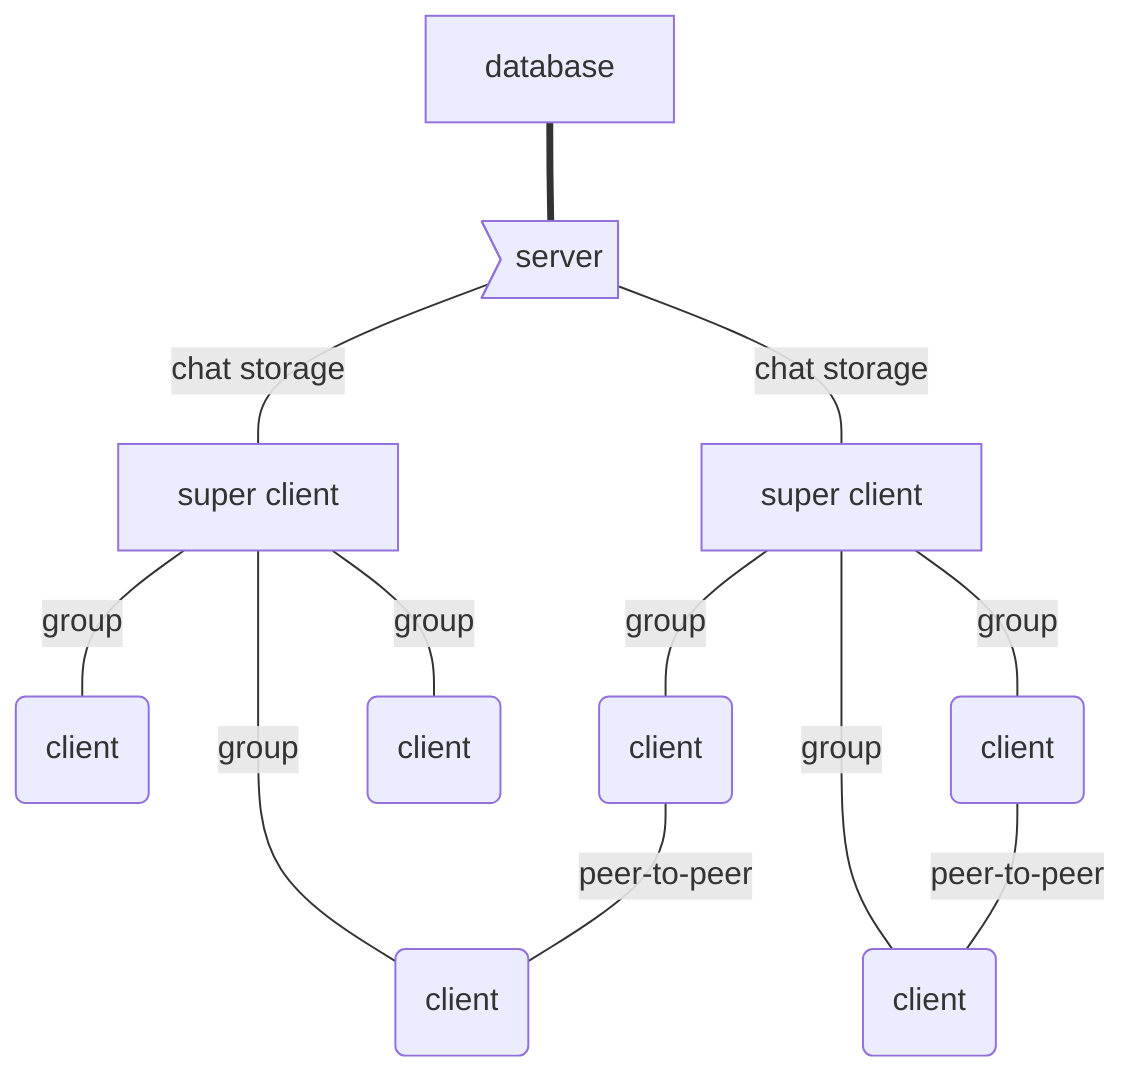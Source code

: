 graph BT

01(client) --group--- 000
02(client) --group--- 000
03(client) --group--- 000

02 --peer-to-peer--- 10
11 --peer-to-peer--- 12

10(client) --group--- 010
11(client) --group--- 010
12(client) --group--- 010


000[super client] --chat storage--- s
010[super client] --chat storage--- s

s>server] === database